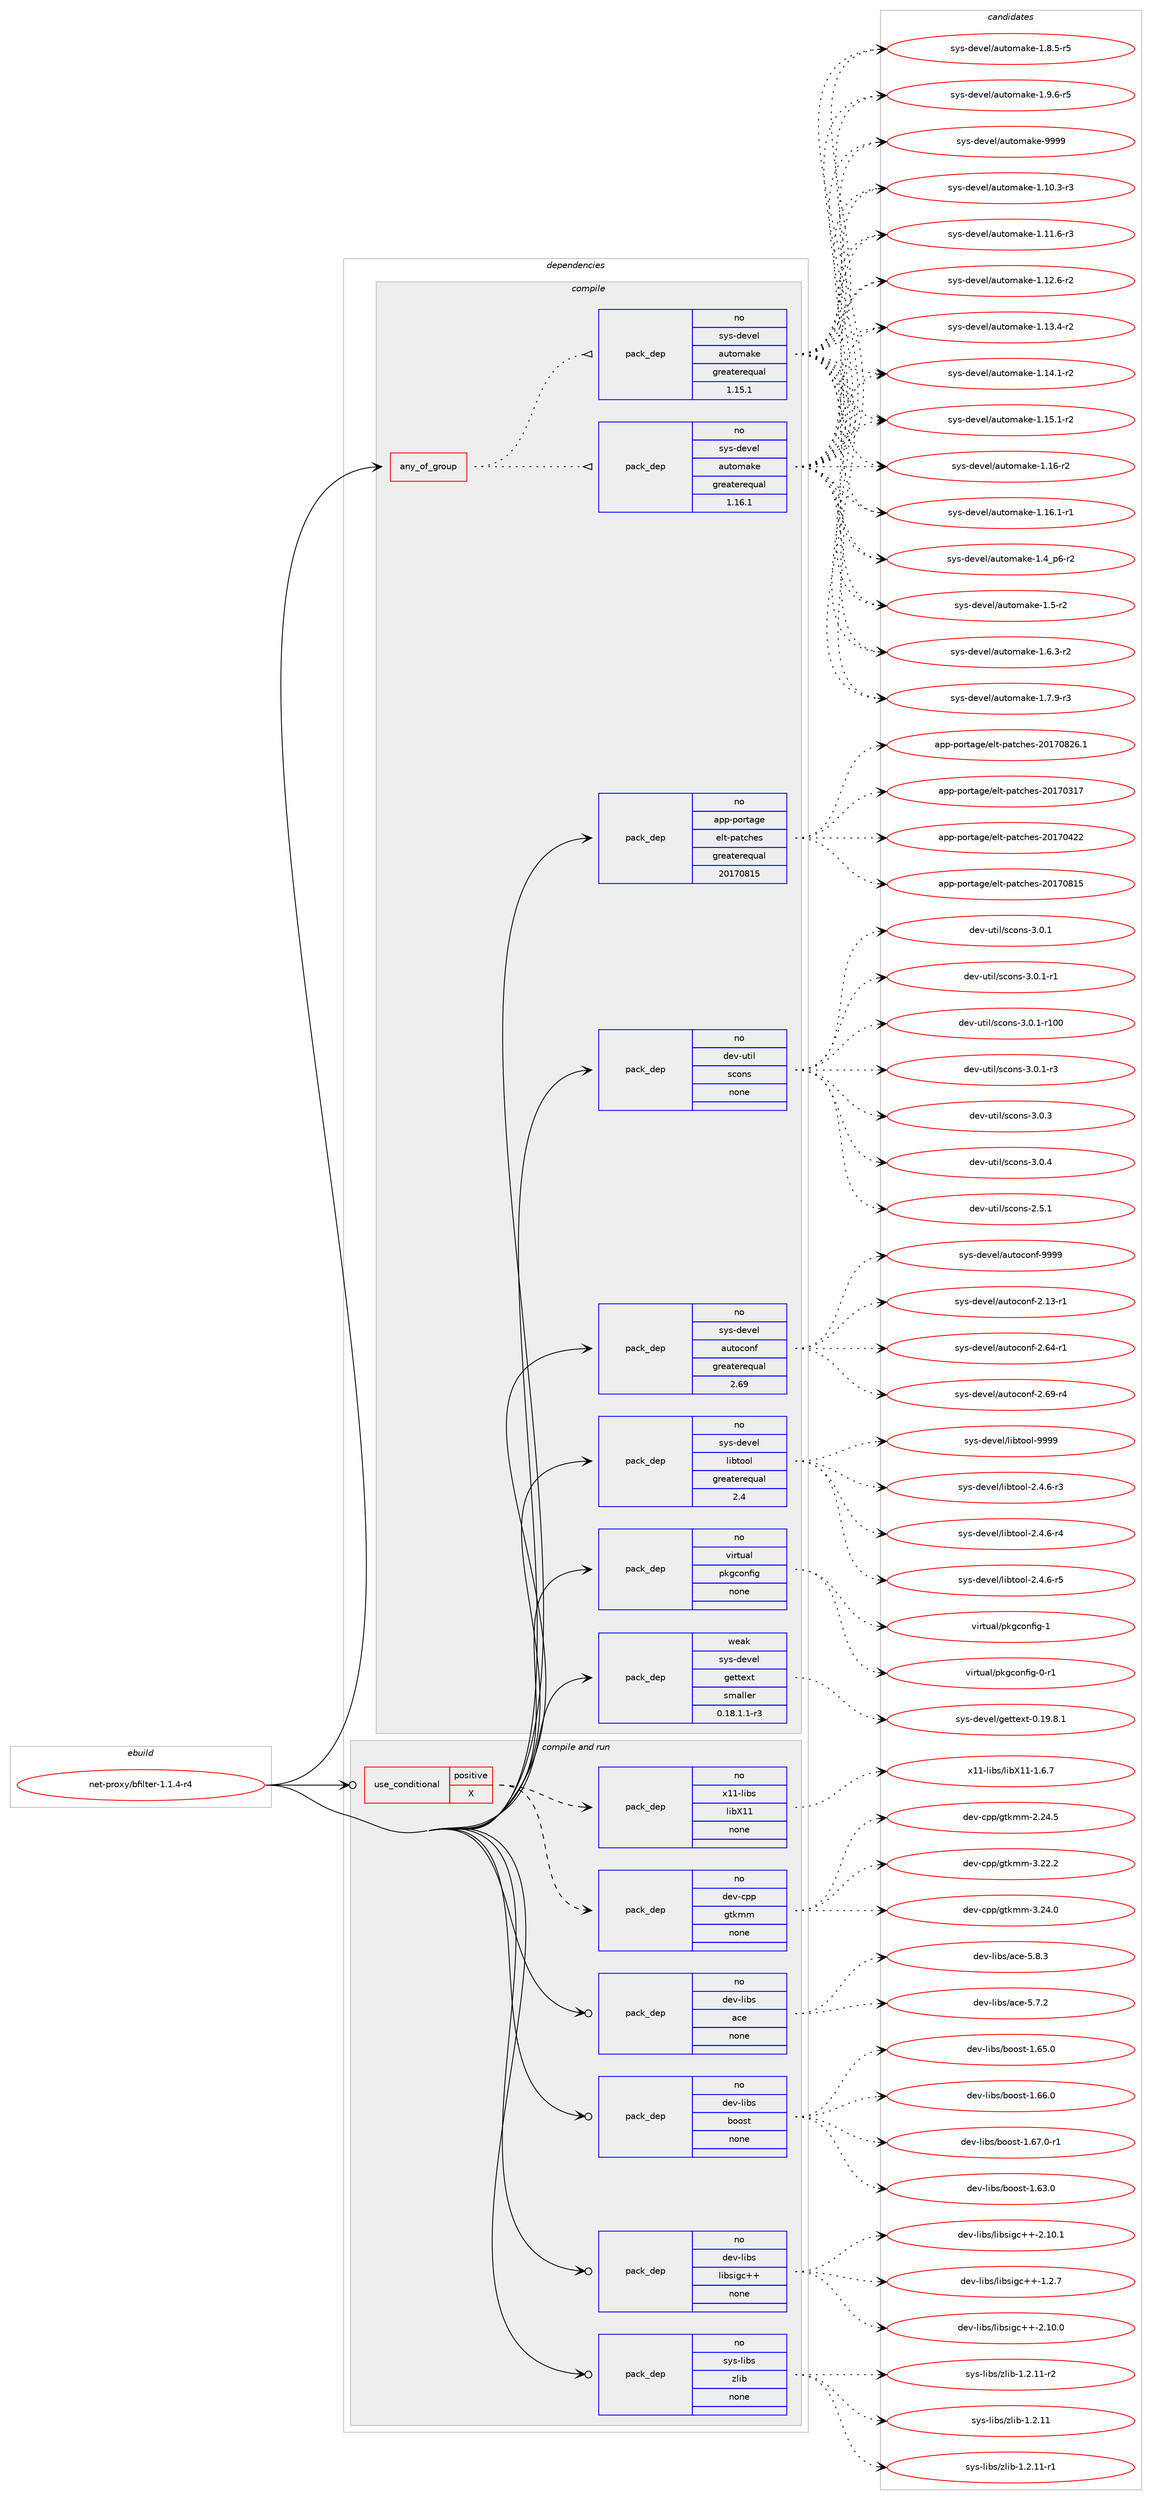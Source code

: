 digraph prolog {

# *************
# Graph options
# *************

newrank=true;
concentrate=true;
compound=true;
graph [rankdir=LR,fontname=Helvetica,fontsize=10,ranksep=1.5];#, ranksep=2.5, nodesep=0.2];
edge  [arrowhead=vee];
node  [fontname=Helvetica,fontsize=10];

# **********
# The ebuild
# **********

subgraph cluster_leftcol {
color=gray;
rank=same;
label=<<i>ebuild</i>>;
id [label="net-proxy/bfilter-1.1.4-r4", color=red, width=4, href="../net-proxy/bfilter-1.1.4-r4.svg"];
}

# ****************
# The dependencies
# ****************

subgraph cluster_midcol {
color=gray;
label=<<i>dependencies</i>>;
subgraph cluster_compile {
fillcolor="#eeeeee";
style=filled;
label=<<i>compile</i>>;
subgraph any26590 {
dependency1677384 [label=<<TABLE BORDER="0" CELLBORDER="1" CELLSPACING="0" CELLPADDING="4"><TR><TD CELLPADDING="10">any_of_group</TD></TR></TABLE>>, shape=none, color=red];subgraph pack1199511 {
dependency1677385 [label=<<TABLE BORDER="0" CELLBORDER="1" CELLSPACING="0" CELLPADDING="4" WIDTH="220"><TR><TD ROWSPAN="6" CELLPADDING="30">pack_dep</TD></TR><TR><TD WIDTH="110">no</TD></TR><TR><TD>sys-devel</TD></TR><TR><TD>automake</TD></TR><TR><TD>greaterequal</TD></TR><TR><TD>1.16.1</TD></TR></TABLE>>, shape=none, color=blue];
}
dependency1677384:e -> dependency1677385:w [weight=20,style="dotted",arrowhead="oinv"];
subgraph pack1199512 {
dependency1677386 [label=<<TABLE BORDER="0" CELLBORDER="1" CELLSPACING="0" CELLPADDING="4" WIDTH="220"><TR><TD ROWSPAN="6" CELLPADDING="30">pack_dep</TD></TR><TR><TD WIDTH="110">no</TD></TR><TR><TD>sys-devel</TD></TR><TR><TD>automake</TD></TR><TR><TD>greaterequal</TD></TR><TR><TD>1.15.1</TD></TR></TABLE>>, shape=none, color=blue];
}
dependency1677384:e -> dependency1677386:w [weight=20,style="dotted",arrowhead="oinv"];
}
id:e -> dependency1677384:w [weight=20,style="solid",arrowhead="vee"];
subgraph pack1199513 {
dependency1677387 [label=<<TABLE BORDER="0" CELLBORDER="1" CELLSPACING="0" CELLPADDING="4" WIDTH="220"><TR><TD ROWSPAN="6" CELLPADDING="30">pack_dep</TD></TR><TR><TD WIDTH="110">no</TD></TR><TR><TD>app-portage</TD></TR><TR><TD>elt-patches</TD></TR><TR><TD>greaterequal</TD></TR><TR><TD>20170815</TD></TR></TABLE>>, shape=none, color=blue];
}
id:e -> dependency1677387:w [weight=20,style="solid",arrowhead="vee"];
subgraph pack1199514 {
dependency1677388 [label=<<TABLE BORDER="0" CELLBORDER="1" CELLSPACING="0" CELLPADDING="4" WIDTH="220"><TR><TD ROWSPAN="6" CELLPADDING="30">pack_dep</TD></TR><TR><TD WIDTH="110">no</TD></TR><TR><TD>dev-util</TD></TR><TR><TD>scons</TD></TR><TR><TD>none</TD></TR><TR><TD></TD></TR></TABLE>>, shape=none, color=blue];
}
id:e -> dependency1677388:w [weight=20,style="solid",arrowhead="vee"];
subgraph pack1199515 {
dependency1677389 [label=<<TABLE BORDER="0" CELLBORDER="1" CELLSPACING="0" CELLPADDING="4" WIDTH="220"><TR><TD ROWSPAN="6" CELLPADDING="30">pack_dep</TD></TR><TR><TD WIDTH="110">no</TD></TR><TR><TD>sys-devel</TD></TR><TR><TD>autoconf</TD></TR><TR><TD>greaterequal</TD></TR><TR><TD>2.69</TD></TR></TABLE>>, shape=none, color=blue];
}
id:e -> dependency1677389:w [weight=20,style="solid",arrowhead="vee"];
subgraph pack1199516 {
dependency1677390 [label=<<TABLE BORDER="0" CELLBORDER="1" CELLSPACING="0" CELLPADDING="4" WIDTH="220"><TR><TD ROWSPAN="6" CELLPADDING="30">pack_dep</TD></TR><TR><TD WIDTH="110">no</TD></TR><TR><TD>sys-devel</TD></TR><TR><TD>libtool</TD></TR><TR><TD>greaterequal</TD></TR><TR><TD>2.4</TD></TR></TABLE>>, shape=none, color=blue];
}
id:e -> dependency1677390:w [weight=20,style="solid",arrowhead="vee"];
subgraph pack1199517 {
dependency1677391 [label=<<TABLE BORDER="0" CELLBORDER="1" CELLSPACING="0" CELLPADDING="4" WIDTH="220"><TR><TD ROWSPAN="6" CELLPADDING="30">pack_dep</TD></TR><TR><TD WIDTH="110">no</TD></TR><TR><TD>virtual</TD></TR><TR><TD>pkgconfig</TD></TR><TR><TD>none</TD></TR><TR><TD></TD></TR></TABLE>>, shape=none, color=blue];
}
id:e -> dependency1677391:w [weight=20,style="solid",arrowhead="vee"];
subgraph pack1199518 {
dependency1677392 [label=<<TABLE BORDER="0" CELLBORDER="1" CELLSPACING="0" CELLPADDING="4" WIDTH="220"><TR><TD ROWSPAN="6" CELLPADDING="30">pack_dep</TD></TR><TR><TD WIDTH="110">weak</TD></TR><TR><TD>sys-devel</TD></TR><TR><TD>gettext</TD></TR><TR><TD>smaller</TD></TR><TR><TD>0.18.1.1-r3</TD></TR></TABLE>>, shape=none, color=blue];
}
id:e -> dependency1677392:w [weight=20,style="solid",arrowhead="vee"];
}
subgraph cluster_compileandrun {
fillcolor="#eeeeee";
style=filled;
label=<<i>compile and run</i>>;
subgraph cond450450 {
dependency1677393 [label=<<TABLE BORDER="0" CELLBORDER="1" CELLSPACING="0" CELLPADDING="4"><TR><TD ROWSPAN="3" CELLPADDING="10">use_conditional</TD></TR><TR><TD>positive</TD></TR><TR><TD>X</TD></TR></TABLE>>, shape=none, color=red];
subgraph pack1199519 {
dependency1677394 [label=<<TABLE BORDER="0" CELLBORDER="1" CELLSPACING="0" CELLPADDING="4" WIDTH="220"><TR><TD ROWSPAN="6" CELLPADDING="30">pack_dep</TD></TR><TR><TD WIDTH="110">no</TD></TR><TR><TD>dev-cpp</TD></TR><TR><TD>gtkmm</TD></TR><TR><TD>none</TD></TR><TR><TD></TD></TR></TABLE>>, shape=none, color=blue];
}
dependency1677393:e -> dependency1677394:w [weight=20,style="dashed",arrowhead="vee"];
subgraph pack1199520 {
dependency1677395 [label=<<TABLE BORDER="0" CELLBORDER="1" CELLSPACING="0" CELLPADDING="4" WIDTH="220"><TR><TD ROWSPAN="6" CELLPADDING="30">pack_dep</TD></TR><TR><TD WIDTH="110">no</TD></TR><TR><TD>x11-libs</TD></TR><TR><TD>libX11</TD></TR><TR><TD>none</TD></TR><TR><TD></TD></TR></TABLE>>, shape=none, color=blue];
}
dependency1677393:e -> dependency1677395:w [weight=20,style="dashed",arrowhead="vee"];
}
id:e -> dependency1677393:w [weight=20,style="solid",arrowhead="odotvee"];
subgraph pack1199521 {
dependency1677396 [label=<<TABLE BORDER="0" CELLBORDER="1" CELLSPACING="0" CELLPADDING="4" WIDTH="220"><TR><TD ROWSPAN="6" CELLPADDING="30">pack_dep</TD></TR><TR><TD WIDTH="110">no</TD></TR><TR><TD>dev-libs</TD></TR><TR><TD>ace</TD></TR><TR><TD>none</TD></TR><TR><TD></TD></TR></TABLE>>, shape=none, color=blue];
}
id:e -> dependency1677396:w [weight=20,style="solid",arrowhead="odotvee"];
subgraph pack1199522 {
dependency1677397 [label=<<TABLE BORDER="0" CELLBORDER="1" CELLSPACING="0" CELLPADDING="4" WIDTH="220"><TR><TD ROWSPAN="6" CELLPADDING="30">pack_dep</TD></TR><TR><TD WIDTH="110">no</TD></TR><TR><TD>dev-libs</TD></TR><TR><TD>boost</TD></TR><TR><TD>none</TD></TR><TR><TD></TD></TR></TABLE>>, shape=none, color=blue];
}
id:e -> dependency1677397:w [weight=20,style="solid",arrowhead="odotvee"];
subgraph pack1199523 {
dependency1677398 [label=<<TABLE BORDER="0" CELLBORDER="1" CELLSPACING="0" CELLPADDING="4" WIDTH="220"><TR><TD ROWSPAN="6" CELLPADDING="30">pack_dep</TD></TR><TR><TD WIDTH="110">no</TD></TR><TR><TD>dev-libs</TD></TR><TR><TD>libsigc++</TD></TR><TR><TD>none</TD></TR><TR><TD></TD></TR></TABLE>>, shape=none, color=blue];
}
id:e -> dependency1677398:w [weight=20,style="solid",arrowhead="odotvee"];
subgraph pack1199524 {
dependency1677399 [label=<<TABLE BORDER="0" CELLBORDER="1" CELLSPACING="0" CELLPADDING="4" WIDTH="220"><TR><TD ROWSPAN="6" CELLPADDING="30">pack_dep</TD></TR><TR><TD WIDTH="110">no</TD></TR><TR><TD>sys-libs</TD></TR><TR><TD>zlib</TD></TR><TR><TD>none</TD></TR><TR><TD></TD></TR></TABLE>>, shape=none, color=blue];
}
id:e -> dependency1677399:w [weight=20,style="solid",arrowhead="odotvee"];
}
subgraph cluster_run {
fillcolor="#eeeeee";
style=filled;
label=<<i>run</i>>;
}
}

# **************
# The candidates
# **************

subgraph cluster_choices {
rank=same;
color=gray;
label=<<i>candidates</i>>;

subgraph choice1199511 {
color=black;
nodesep=1;
choice11512111545100101118101108479711711611110997107101454946494846514511451 [label="sys-devel/automake-1.10.3-r3", color=red, width=4,href="../sys-devel/automake-1.10.3-r3.svg"];
choice11512111545100101118101108479711711611110997107101454946494946544511451 [label="sys-devel/automake-1.11.6-r3", color=red, width=4,href="../sys-devel/automake-1.11.6-r3.svg"];
choice11512111545100101118101108479711711611110997107101454946495046544511450 [label="sys-devel/automake-1.12.6-r2", color=red, width=4,href="../sys-devel/automake-1.12.6-r2.svg"];
choice11512111545100101118101108479711711611110997107101454946495146524511450 [label="sys-devel/automake-1.13.4-r2", color=red, width=4,href="../sys-devel/automake-1.13.4-r2.svg"];
choice11512111545100101118101108479711711611110997107101454946495246494511450 [label="sys-devel/automake-1.14.1-r2", color=red, width=4,href="../sys-devel/automake-1.14.1-r2.svg"];
choice11512111545100101118101108479711711611110997107101454946495346494511450 [label="sys-devel/automake-1.15.1-r2", color=red, width=4,href="../sys-devel/automake-1.15.1-r2.svg"];
choice1151211154510010111810110847971171161111099710710145494649544511450 [label="sys-devel/automake-1.16-r2", color=red, width=4,href="../sys-devel/automake-1.16-r2.svg"];
choice11512111545100101118101108479711711611110997107101454946495446494511449 [label="sys-devel/automake-1.16.1-r1", color=red, width=4,href="../sys-devel/automake-1.16.1-r1.svg"];
choice115121115451001011181011084797117116111109971071014549465295112544511450 [label="sys-devel/automake-1.4_p6-r2", color=red, width=4,href="../sys-devel/automake-1.4_p6-r2.svg"];
choice11512111545100101118101108479711711611110997107101454946534511450 [label="sys-devel/automake-1.5-r2", color=red, width=4,href="../sys-devel/automake-1.5-r2.svg"];
choice115121115451001011181011084797117116111109971071014549465446514511450 [label="sys-devel/automake-1.6.3-r2", color=red, width=4,href="../sys-devel/automake-1.6.3-r2.svg"];
choice115121115451001011181011084797117116111109971071014549465546574511451 [label="sys-devel/automake-1.7.9-r3", color=red, width=4,href="../sys-devel/automake-1.7.9-r3.svg"];
choice115121115451001011181011084797117116111109971071014549465646534511453 [label="sys-devel/automake-1.8.5-r5", color=red, width=4,href="../sys-devel/automake-1.8.5-r5.svg"];
choice115121115451001011181011084797117116111109971071014549465746544511453 [label="sys-devel/automake-1.9.6-r5", color=red, width=4,href="../sys-devel/automake-1.9.6-r5.svg"];
choice115121115451001011181011084797117116111109971071014557575757 [label="sys-devel/automake-9999", color=red, width=4,href="../sys-devel/automake-9999.svg"];
dependency1677385:e -> choice11512111545100101118101108479711711611110997107101454946494846514511451:w [style=dotted,weight="100"];
dependency1677385:e -> choice11512111545100101118101108479711711611110997107101454946494946544511451:w [style=dotted,weight="100"];
dependency1677385:e -> choice11512111545100101118101108479711711611110997107101454946495046544511450:w [style=dotted,weight="100"];
dependency1677385:e -> choice11512111545100101118101108479711711611110997107101454946495146524511450:w [style=dotted,weight="100"];
dependency1677385:e -> choice11512111545100101118101108479711711611110997107101454946495246494511450:w [style=dotted,weight="100"];
dependency1677385:e -> choice11512111545100101118101108479711711611110997107101454946495346494511450:w [style=dotted,weight="100"];
dependency1677385:e -> choice1151211154510010111810110847971171161111099710710145494649544511450:w [style=dotted,weight="100"];
dependency1677385:e -> choice11512111545100101118101108479711711611110997107101454946495446494511449:w [style=dotted,weight="100"];
dependency1677385:e -> choice115121115451001011181011084797117116111109971071014549465295112544511450:w [style=dotted,weight="100"];
dependency1677385:e -> choice11512111545100101118101108479711711611110997107101454946534511450:w [style=dotted,weight="100"];
dependency1677385:e -> choice115121115451001011181011084797117116111109971071014549465446514511450:w [style=dotted,weight="100"];
dependency1677385:e -> choice115121115451001011181011084797117116111109971071014549465546574511451:w [style=dotted,weight="100"];
dependency1677385:e -> choice115121115451001011181011084797117116111109971071014549465646534511453:w [style=dotted,weight="100"];
dependency1677385:e -> choice115121115451001011181011084797117116111109971071014549465746544511453:w [style=dotted,weight="100"];
dependency1677385:e -> choice115121115451001011181011084797117116111109971071014557575757:w [style=dotted,weight="100"];
}
subgraph choice1199512 {
color=black;
nodesep=1;
choice11512111545100101118101108479711711611110997107101454946494846514511451 [label="sys-devel/automake-1.10.3-r3", color=red, width=4,href="../sys-devel/automake-1.10.3-r3.svg"];
choice11512111545100101118101108479711711611110997107101454946494946544511451 [label="sys-devel/automake-1.11.6-r3", color=red, width=4,href="../sys-devel/automake-1.11.6-r3.svg"];
choice11512111545100101118101108479711711611110997107101454946495046544511450 [label="sys-devel/automake-1.12.6-r2", color=red, width=4,href="../sys-devel/automake-1.12.6-r2.svg"];
choice11512111545100101118101108479711711611110997107101454946495146524511450 [label="sys-devel/automake-1.13.4-r2", color=red, width=4,href="../sys-devel/automake-1.13.4-r2.svg"];
choice11512111545100101118101108479711711611110997107101454946495246494511450 [label="sys-devel/automake-1.14.1-r2", color=red, width=4,href="../sys-devel/automake-1.14.1-r2.svg"];
choice11512111545100101118101108479711711611110997107101454946495346494511450 [label="sys-devel/automake-1.15.1-r2", color=red, width=4,href="../sys-devel/automake-1.15.1-r2.svg"];
choice1151211154510010111810110847971171161111099710710145494649544511450 [label="sys-devel/automake-1.16-r2", color=red, width=4,href="../sys-devel/automake-1.16-r2.svg"];
choice11512111545100101118101108479711711611110997107101454946495446494511449 [label="sys-devel/automake-1.16.1-r1", color=red, width=4,href="../sys-devel/automake-1.16.1-r1.svg"];
choice115121115451001011181011084797117116111109971071014549465295112544511450 [label="sys-devel/automake-1.4_p6-r2", color=red, width=4,href="../sys-devel/automake-1.4_p6-r2.svg"];
choice11512111545100101118101108479711711611110997107101454946534511450 [label="sys-devel/automake-1.5-r2", color=red, width=4,href="../sys-devel/automake-1.5-r2.svg"];
choice115121115451001011181011084797117116111109971071014549465446514511450 [label="sys-devel/automake-1.6.3-r2", color=red, width=4,href="../sys-devel/automake-1.6.3-r2.svg"];
choice115121115451001011181011084797117116111109971071014549465546574511451 [label="sys-devel/automake-1.7.9-r3", color=red, width=4,href="../sys-devel/automake-1.7.9-r3.svg"];
choice115121115451001011181011084797117116111109971071014549465646534511453 [label="sys-devel/automake-1.8.5-r5", color=red, width=4,href="../sys-devel/automake-1.8.5-r5.svg"];
choice115121115451001011181011084797117116111109971071014549465746544511453 [label="sys-devel/automake-1.9.6-r5", color=red, width=4,href="../sys-devel/automake-1.9.6-r5.svg"];
choice115121115451001011181011084797117116111109971071014557575757 [label="sys-devel/automake-9999", color=red, width=4,href="../sys-devel/automake-9999.svg"];
dependency1677386:e -> choice11512111545100101118101108479711711611110997107101454946494846514511451:w [style=dotted,weight="100"];
dependency1677386:e -> choice11512111545100101118101108479711711611110997107101454946494946544511451:w [style=dotted,weight="100"];
dependency1677386:e -> choice11512111545100101118101108479711711611110997107101454946495046544511450:w [style=dotted,weight="100"];
dependency1677386:e -> choice11512111545100101118101108479711711611110997107101454946495146524511450:w [style=dotted,weight="100"];
dependency1677386:e -> choice11512111545100101118101108479711711611110997107101454946495246494511450:w [style=dotted,weight="100"];
dependency1677386:e -> choice11512111545100101118101108479711711611110997107101454946495346494511450:w [style=dotted,weight="100"];
dependency1677386:e -> choice1151211154510010111810110847971171161111099710710145494649544511450:w [style=dotted,weight="100"];
dependency1677386:e -> choice11512111545100101118101108479711711611110997107101454946495446494511449:w [style=dotted,weight="100"];
dependency1677386:e -> choice115121115451001011181011084797117116111109971071014549465295112544511450:w [style=dotted,weight="100"];
dependency1677386:e -> choice11512111545100101118101108479711711611110997107101454946534511450:w [style=dotted,weight="100"];
dependency1677386:e -> choice115121115451001011181011084797117116111109971071014549465446514511450:w [style=dotted,weight="100"];
dependency1677386:e -> choice115121115451001011181011084797117116111109971071014549465546574511451:w [style=dotted,weight="100"];
dependency1677386:e -> choice115121115451001011181011084797117116111109971071014549465646534511453:w [style=dotted,weight="100"];
dependency1677386:e -> choice115121115451001011181011084797117116111109971071014549465746544511453:w [style=dotted,weight="100"];
dependency1677386:e -> choice115121115451001011181011084797117116111109971071014557575757:w [style=dotted,weight="100"];
}
subgraph choice1199513 {
color=black;
nodesep=1;
choice97112112451121111141169710310147101108116451129711699104101115455048495548514955 [label="app-portage/elt-patches-20170317", color=red, width=4,href="../app-portage/elt-patches-20170317.svg"];
choice97112112451121111141169710310147101108116451129711699104101115455048495548525050 [label="app-portage/elt-patches-20170422", color=red, width=4,href="../app-portage/elt-patches-20170422.svg"];
choice97112112451121111141169710310147101108116451129711699104101115455048495548564953 [label="app-portage/elt-patches-20170815", color=red, width=4,href="../app-portage/elt-patches-20170815.svg"];
choice971121124511211111411697103101471011081164511297116991041011154550484955485650544649 [label="app-portage/elt-patches-20170826.1", color=red, width=4,href="../app-portage/elt-patches-20170826.1.svg"];
dependency1677387:e -> choice97112112451121111141169710310147101108116451129711699104101115455048495548514955:w [style=dotted,weight="100"];
dependency1677387:e -> choice97112112451121111141169710310147101108116451129711699104101115455048495548525050:w [style=dotted,weight="100"];
dependency1677387:e -> choice97112112451121111141169710310147101108116451129711699104101115455048495548564953:w [style=dotted,weight="100"];
dependency1677387:e -> choice971121124511211111411697103101471011081164511297116991041011154550484955485650544649:w [style=dotted,weight="100"];
}
subgraph choice1199514 {
color=black;
nodesep=1;
choice100101118451171161051084711599111110115455046534649 [label="dev-util/scons-2.5.1", color=red, width=4,href="../dev-util/scons-2.5.1.svg"];
choice100101118451171161051084711599111110115455146484649 [label="dev-util/scons-3.0.1", color=red, width=4,href="../dev-util/scons-3.0.1.svg"];
choice1001011184511711610510847115991111101154551464846494511449 [label="dev-util/scons-3.0.1-r1", color=red, width=4,href="../dev-util/scons-3.0.1-r1.svg"];
choice10010111845117116105108471159911111011545514648464945114494848 [label="dev-util/scons-3.0.1-r100", color=red, width=4,href="../dev-util/scons-3.0.1-r100.svg"];
choice1001011184511711610510847115991111101154551464846494511451 [label="dev-util/scons-3.0.1-r3", color=red, width=4,href="../dev-util/scons-3.0.1-r3.svg"];
choice100101118451171161051084711599111110115455146484651 [label="dev-util/scons-3.0.3", color=red, width=4,href="../dev-util/scons-3.0.3.svg"];
choice100101118451171161051084711599111110115455146484652 [label="dev-util/scons-3.0.4", color=red, width=4,href="../dev-util/scons-3.0.4.svg"];
dependency1677388:e -> choice100101118451171161051084711599111110115455046534649:w [style=dotted,weight="100"];
dependency1677388:e -> choice100101118451171161051084711599111110115455146484649:w [style=dotted,weight="100"];
dependency1677388:e -> choice1001011184511711610510847115991111101154551464846494511449:w [style=dotted,weight="100"];
dependency1677388:e -> choice10010111845117116105108471159911111011545514648464945114494848:w [style=dotted,weight="100"];
dependency1677388:e -> choice1001011184511711610510847115991111101154551464846494511451:w [style=dotted,weight="100"];
dependency1677388:e -> choice100101118451171161051084711599111110115455146484651:w [style=dotted,weight="100"];
dependency1677388:e -> choice100101118451171161051084711599111110115455146484652:w [style=dotted,weight="100"];
}
subgraph choice1199515 {
color=black;
nodesep=1;
choice1151211154510010111810110847971171161119911111010245504649514511449 [label="sys-devel/autoconf-2.13-r1", color=red, width=4,href="../sys-devel/autoconf-2.13-r1.svg"];
choice1151211154510010111810110847971171161119911111010245504654524511449 [label="sys-devel/autoconf-2.64-r1", color=red, width=4,href="../sys-devel/autoconf-2.64-r1.svg"];
choice1151211154510010111810110847971171161119911111010245504654574511452 [label="sys-devel/autoconf-2.69-r4", color=red, width=4,href="../sys-devel/autoconf-2.69-r4.svg"];
choice115121115451001011181011084797117116111991111101024557575757 [label="sys-devel/autoconf-9999", color=red, width=4,href="../sys-devel/autoconf-9999.svg"];
dependency1677389:e -> choice1151211154510010111810110847971171161119911111010245504649514511449:w [style=dotted,weight="100"];
dependency1677389:e -> choice1151211154510010111810110847971171161119911111010245504654524511449:w [style=dotted,weight="100"];
dependency1677389:e -> choice1151211154510010111810110847971171161119911111010245504654574511452:w [style=dotted,weight="100"];
dependency1677389:e -> choice115121115451001011181011084797117116111991111101024557575757:w [style=dotted,weight="100"];
}
subgraph choice1199516 {
color=black;
nodesep=1;
choice1151211154510010111810110847108105981161111111084550465246544511451 [label="sys-devel/libtool-2.4.6-r3", color=red, width=4,href="../sys-devel/libtool-2.4.6-r3.svg"];
choice1151211154510010111810110847108105981161111111084550465246544511452 [label="sys-devel/libtool-2.4.6-r4", color=red, width=4,href="../sys-devel/libtool-2.4.6-r4.svg"];
choice1151211154510010111810110847108105981161111111084550465246544511453 [label="sys-devel/libtool-2.4.6-r5", color=red, width=4,href="../sys-devel/libtool-2.4.6-r5.svg"];
choice1151211154510010111810110847108105981161111111084557575757 [label="sys-devel/libtool-9999", color=red, width=4,href="../sys-devel/libtool-9999.svg"];
dependency1677390:e -> choice1151211154510010111810110847108105981161111111084550465246544511451:w [style=dotted,weight="100"];
dependency1677390:e -> choice1151211154510010111810110847108105981161111111084550465246544511452:w [style=dotted,weight="100"];
dependency1677390:e -> choice1151211154510010111810110847108105981161111111084550465246544511453:w [style=dotted,weight="100"];
dependency1677390:e -> choice1151211154510010111810110847108105981161111111084557575757:w [style=dotted,weight="100"];
}
subgraph choice1199517 {
color=black;
nodesep=1;
choice11810511411611797108471121071039911111010210510345484511449 [label="virtual/pkgconfig-0-r1", color=red, width=4,href="../virtual/pkgconfig-0-r1.svg"];
choice1181051141161179710847112107103991111101021051034549 [label="virtual/pkgconfig-1", color=red, width=4,href="../virtual/pkgconfig-1.svg"];
dependency1677391:e -> choice11810511411611797108471121071039911111010210510345484511449:w [style=dotted,weight="100"];
dependency1677391:e -> choice1181051141161179710847112107103991111101021051034549:w [style=dotted,weight="100"];
}
subgraph choice1199518 {
color=black;
nodesep=1;
choice1151211154510010111810110847103101116116101120116454846495746564649 [label="sys-devel/gettext-0.19.8.1", color=red, width=4,href="../sys-devel/gettext-0.19.8.1.svg"];
dependency1677392:e -> choice1151211154510010111810110847103101116116101120116454846495746564649:w [style=dotted,weight="100"];
}
subgraph choice1199519 {
color=black;
nodesep=1;
choice10010111845991121124710311610710910945504650524653 [label="dev-cpp/gtkmm-2.24.5", color=red, width=4,href="../dev-cpp/gtkmm-2.24.5.svg"];
choice10010111845991121124710311610710910945514650504650 [label="dev-cpp/gtkmm-3.22.2", color=red, width=4,href="../dev-cpp/gtkmm-3.22.2.svg"];
choice10010111845991121124710311610710910945514650524648 [label="dev-cpp/gtkmm-3.24.0", color=red, width=4,href="../dev-cpp/gtkmm-3.24.0.svg"];
dependency1677394:e -> choice10010111845991121124710311610710910945504650524653:w [style=dotted,weight="100"];
dependency1677394:e -> choice10010111845991121124710311610710910945514650504650:w [style=dotted,weight="100"];
dependency1677394:e -> choice10010111845991121124710311610710910945514650524648:w [style=dotted,weight="100"];
}
subgraph choice1199520 {
color=black;
nodesep=1;
choice120494945108105981154710810598884949454946544655 [label="x11-libs/libX11-1.6.7", color=red, width=4,href="../x11-libs/libX11-1.6.7.svg"];
dependency1677395:e -> choice120494945108105981154710810598884949454946544655:w [style=dotted,weight="100"];
}
subgraph choice1199521 {
color=black;
nodesep=1;
choice1001011184510810598115479799101455346554650 [label="dev-libs/ace-5.7.2", color=red, width=4,href="../dev-libs/ace-5.7.2.svg"];
choice1001011184510810598115479799101455346564651 [label="dev-libs/ace-5.8.3", color=red, width=4,href="../dev-libs/ace-5.8.3.svg"];
dependency1677396:e -> choice1001011184510810598115479799101455346554650:w [style=dotted,weight="100"];
dependency1677396:e -> choice1001011184510810598115479799101455346564651:w [style=dotted,weight="100"];
}
subgraph choice1199522 {
color=black;
nodesep=1;
choice1001011184510810598115479811111111511645494654514648 [label="dev-libs/boost-1.63.0", color=red, width=4,href="../dev-libs/boost-1.63.0.svg"];
choice1001011184510810598115479811111111511645494654534648 [label="dev-libs/boost-1.65.0", color=red, width=4,href="../dev-libs/boost-1.65.0.svg"];
choice1001011184510810598115479811111111511645494654544648 [label="dev-libs/boost-1.66.0", color=red, width=4,href="../dev-libs/boost-1.66.0.svg"];
choice10010111845108105981154798111111115116454946545546484511449 [label="dev-libs/boost-1.67.0-r1", color=red, width=4,href="../dev-libs/boost-1.67.0-r1.svg"];
dependency1677397:e -> choice1001011184510810598115479811111111511645494654514648:w [style=dotted,weight="100"];
dependency1677397:e -> choice1001011184510810598115479811111111511645494654534648:w [style=dotted,weight="100"];
dependency1677397:e -> choice1001011184510810598115479811111111511645494654544648:w [style=dotted,weight="100"];
dependency1677397:e -> choice10010111845108105981154798111111115116454946545546484511449:w [style=dotted,weight="100"];
}
subgraph choice1199523 {
color=black;
nodesep=1;
choice10010111845108105981154710810598115105103994343454946504655 [label="dev-libs/libsigc++-1.2.7", color=red, width=4,href="../dev-libs/libsigc++-1.2.7.svg"];
choice1001011184510810598115471081059811510510399434345504649484648 [label="dev-libs/libsigc++-2.10.0", color=red, width=4,href="../dev-libs/libsigc++-2.10.0.svg"];
choice1001011184510810598115471081059811510510399434345504649484649 [label="dev-libs/libsigc++-2.10.1", color=red, width=4,href="../dev-libs/libsigc++-2.10.1.svg"];
dependency1677398:e -> choice10010111845108105981154710810598115105103994343454946504655:w [style=dotted,weight="100"];
dependency1677398:e -> choice1001011184510810598115471081059811510510399434345504649484648:w [style=dotted,weight="100"];
dependency1677398:e -> choice1001011184510810598115471081059811510510399434345504649484649:w [style=dotted,weight="100"];
}
subgraph choice1199524 {
color=black;
nodesep=1;
choice1151211154510810598115471221081059845494650464949 [label="sys-libs/zlib-1.2.11", color=red, width=4,href="../sys-libs/zlib-1.2.11.svg"];
choice11512111545108105981154712210810598454946504649494511449 [label="sys-libs/zlib-1.2.11-r1", color=red, width=4,href="../sys-libs/zlib-1.2.11-r1.svg"];
choice11512111545108105981154712210810598454946504649494511450 [label="sys-libs/zlib-1.2.11-r2", color=red, width=4,href="../sys-libs/zlib-1.2.11-r2.svg"];
dependency1677399:e -> choice1151211154510810598115471221081059845494650464949:w [style=dotted,weight="100"];
dependency1677399:e -> choice11512111545108105981154712210810598454946504649494511449:w [style=dotted,weight="100"];
dependency1677399:e -> choice11512111545108105981154712210810598454946504649494511450:w [style=dotted,weight="100"];
}
}

}
